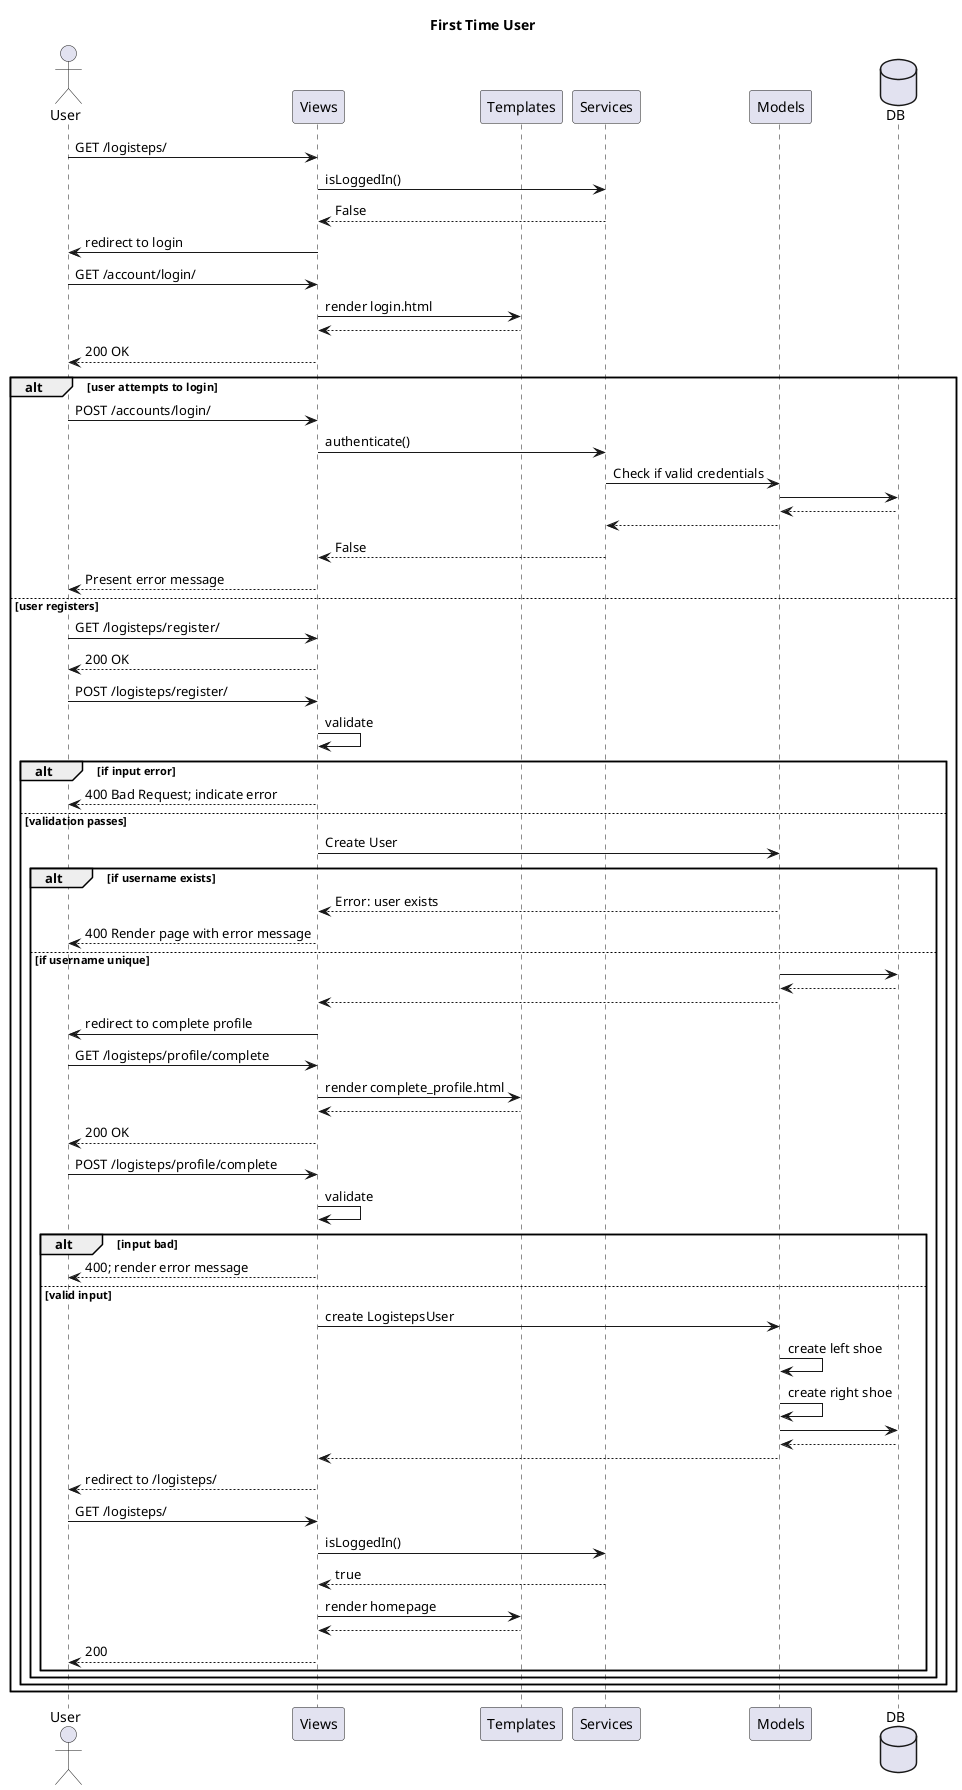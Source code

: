 @startuml registerUser
title First Time User

actor User
participant Views
participant Templates
participant Services
participant Models
database DB

User -> Views: GET /logisteps/
Views -> Services: isLoggedIn()
Services --> Views: False
Views -> User: redirect to login
User -> Views: GET /account/login/
Views -> Templates: render login.html
Templates --> Views
Views --> User: 200 OK

alt user attempts to login

    User -> Views: POST /accounts/login/
    Views -> Services: authenticate()
    Services -> Models: Check if valid credentials
    Models -> DB
    DB --> Models
    Models --> Services
    Services --> Views: False
    Views --> User: Present error message

else user registers

    User -> Views: GET /logisteps/register/
    Views --> User: 200 OK

    User -> Views: POST /logisteps/register/
    Views -> Views: validate

    alt if input error
        
        Views --> User: 400 Bad Request; indicate error

    else validation passes

        Views -> Models: Create User

        alt if username exists

            Models --> Views: Error: user exists
            Views --> User: 400 Render page with error message

        else if username unique

            Models -> DB
            DB --> Models
            Models --> Views

            Views -> User: redirect to complete profile

            User -> Views: GET /logisteps/profile/complete
            Views -> Templates: render complete_profile.html
            Templates --> Views
            Views --> User: 200 OK

            User -> Views: POST /logisteps/profile/complete
            Views -> Views: validate
            
            alt input bad
                Views --> User: 400; render error message
            else valid input
                Views -> Models: create LogistepsUser
                Models -> Models: create left shoe
                Models -> Models: create right shoe

                Models -> DB
                DB --> Models
                Models --> Views
                Views --> User: redirect to /logisteps/

                User -> Views: GET /logisteps/
                Views -> Services: isLoggedIn()
                Services --> Views: true
                Views -> Templates: render homepage
                Templates --> Views
                Views --> User: 200
            end
        
        end

    end

end
@enduml